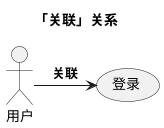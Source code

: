 @startuml
'https://plantuml.com/use-case-diagram

title 「关联」关系
:用户: -right-> (登录):**关联**

newpage
title 「泛化」关系

用户 <|-- 管理员:角色泛化/继承

actor 领导 as leader
usecase "OA审批" as audit
usecase "请假审批" as leave_audit
usecase "报销审批" as reimbursement_audit

leader -right-> audit
audit <|-- leave_audit: **泛化**
audit <|-- reimbursement_audit: **泛化**


newpage
title 「扩展」关系
left to right direction

'actor "学生" as student
usecase "查询成绩" as query
usecase "导出成绩" as export
usecase "打印成绩" as print

'student -right-> query
query <-- export:<<extends>>
query <-- print:<<extends>>
'note as sss
'在特定条件出现时，
'才会被执行的用例。
'end note

newpage
title 「包含」关系
left to right direction
usecase "账号登录" as login
login --> (输入账号):<<include>>
login --> (输入密码):<<include>>
login --> (输确认登录):<<include>>
'note as sss
'包含关系
'end note

@enduml